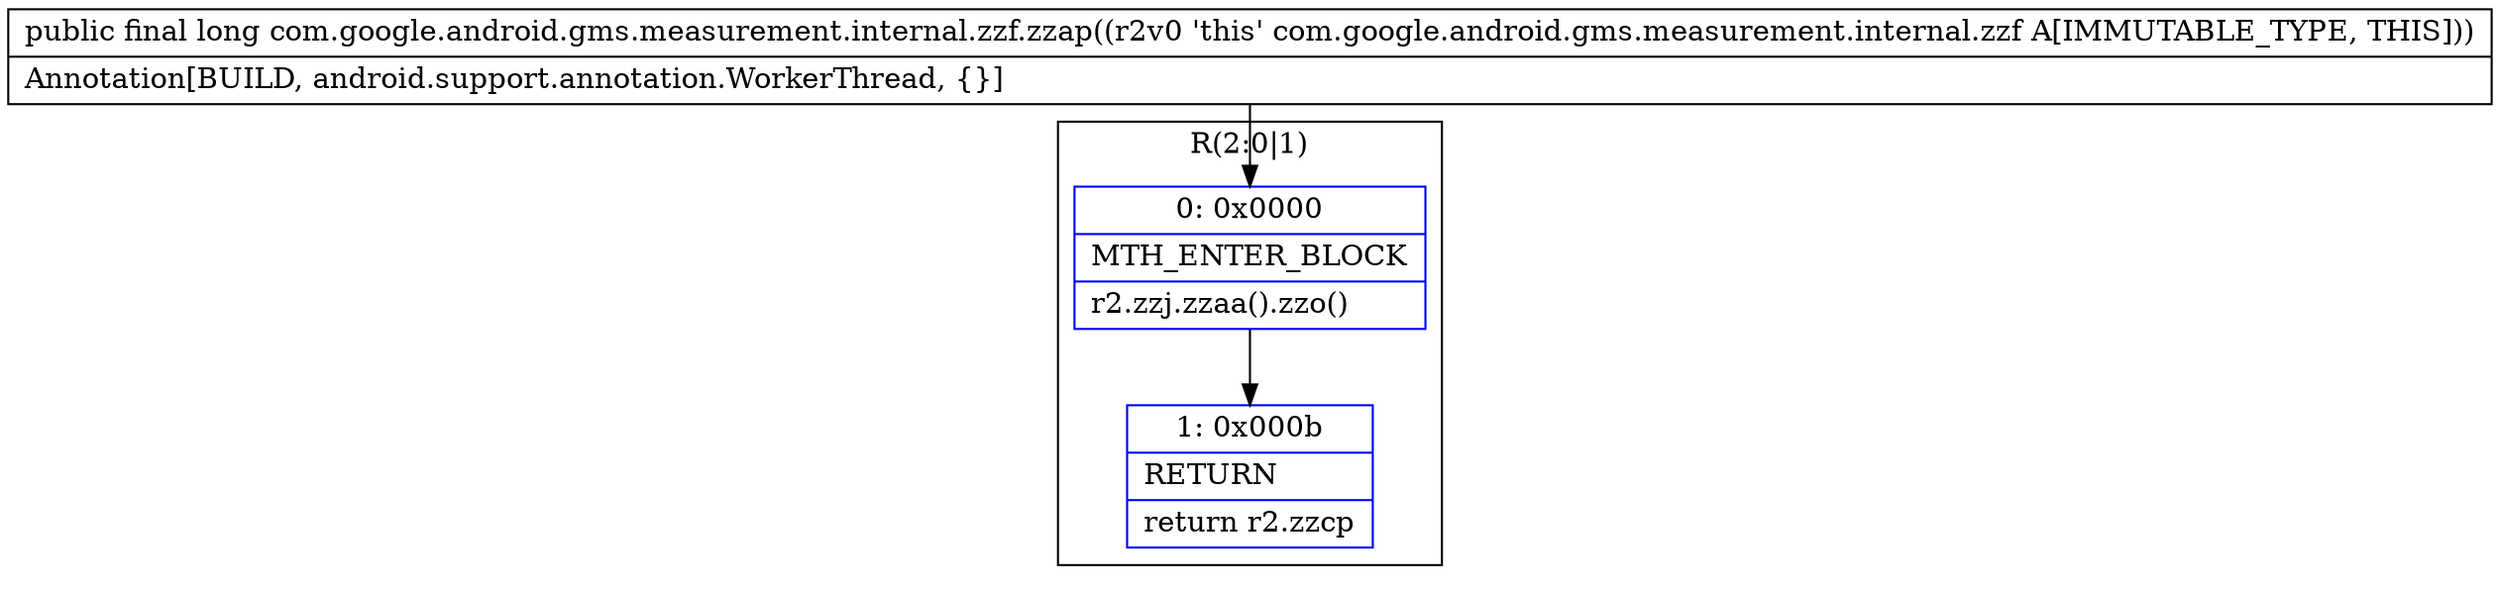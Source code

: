 digraph "CFG forcom.google.android.gms.measurement.internal.zzf.zzap()J" {
subgraph cluster_Region_248787593 {
label = "R(2:0|1)";
node [shape=record,color=blue];
Node_0 [shape=record,label="{0\:\ 0x0000|MTH_ENTER_BLOCK\l|r2.zzj.zzaa().zzo()\l}"];
Node_1 [shape=record,label="{1\:\ 0x000b|RETURN\l|return r2.zzcp\l}"];
}
MethodNode[shape=record,label="{public final long com.google.android.gms.measurement.internal.zzf.zzap((r2v0 'this' com.google.android.gms.measurement.internal.zzf A[IMMUTABLE_TYPE, THIS]))  | Annotation[BUILD, android.support.annotation.WorkerThread, \{\}]\l}"];
MethodNode -> Node_0;
Node_0 -> Node_1;
}

